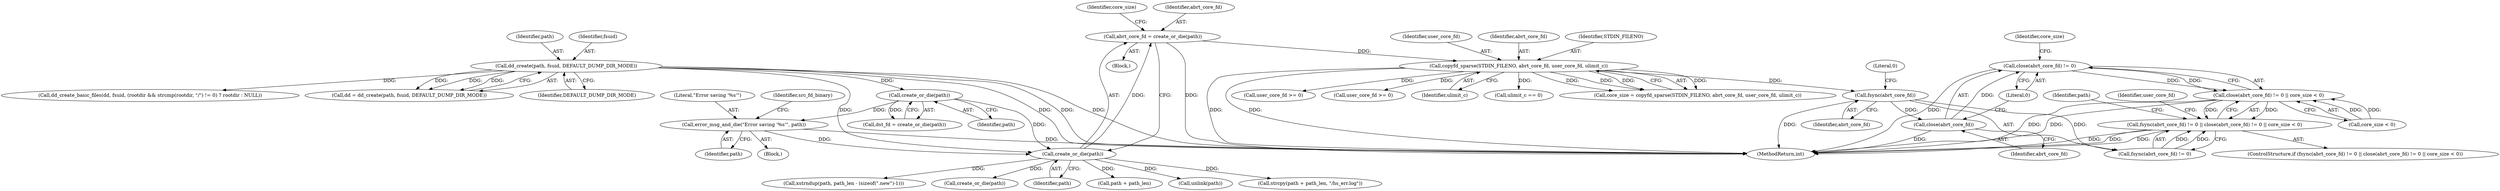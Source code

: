 digraph "0_abrt_4f2c1ddd3e3b81d2d5146b883115371f1cada9f9@API" {
"1000918" [label="(Call,close(abrt_core_fd) != 0)"];
"1000919" [label="(Call,close(abrt_core_fd))"];
"1000914" [label="(Call,fsync(abrt_core_fd))"];
"1000906" [label="(Call,copyfd_sparse(STDIN_FILENO, abrt_core_fd, user_core_fd, ulimit_c))"];
"1000899" [label="(Call,abrt_core_fd = create_or_die(path))"];
"1000901" [label="(Call,create_or_die(path))"];
"1000893" [label="(Call,error_msg_and_die(\"Error saving '%s'\", path))"];
"1000867" [label="(Call,create_or_die(path))"];
"1000618" [label="(Call,dd_create(path, fsuid, DEFAULT_DUMP_DIR_MODE))"];
"1000917" [label="(Call,close(abrt_core_fd) != 0 || core_size < 0)"];
"1000912" [label="(Call,fsync(abrt_core_fd) != 0 || close(abrt_core_fd) != 0 || core_size < 0)"];
"1000923" [label="(Identifier,core_size)"];
"1000931" [label="(Call,user_core_fd >= 0)"];
"1000912" [label="(Call,fsync(abrt_core_fd) != 0 || close(abrt_core_fd) != 0 || core_size < 0)"];
"1000905" [label="(Identifier,core_size)"];
"1001055" [label="(Call,xstrndup(path, path_len - (sizeof(\".new\")-1)))"];
"1000618" [label="(Call,dd_create(path, fsuid, DEFAULT_DUMP_DIR_MODE))"];
"1000630" [label="(Call,dd_create_basic_files(dd, fsuid, (rootdir && strcmp(rootdir, \"/\") != 0) ? rootdir : NULL))"];
"1000899" [label="(Call,abrt_core_fd = create_or_die(path))"];
"1000908" [label="(Identifier,abrt_core_fd)"];
"1000910" [label="(Identifier,ulimit_c)"];
"1001019" [label="(Call,create_or_die(path))"];
"1000922" [label="(Call,core_size < 0)"];
"1000958" [label="(Call,ulimit_c == 0)"];
"1000907" [label="(Identifier,STDIN_FILENO)"];
"1000927" [label="(Identifier,path)"];
"1000921" [label="(Literal,0)"];
"1000913" [label="(Call,fsync(abrt_core_fd) != 0)"];
"1000616" [label="(Call,dd = dd_create(path, fsuid, DEFAULT_DUMP_DIR_MODE))"];
"1000945" [label="(Identifier,user_core_fd)"];
"1000917" [label="(Call,close(abrt_core_fd) != 0 || core_size < 0)"];
"1000894" [label="(Literal,\"Error saving '%s'\")"];
"1000902" [label="(Identifier,path)"];
"1000919" [label="(Call,close(abrt_core_fd))"];
"1000890" [label="(Block,)"];
"1000920" [label="(Identifier,abrt_core_fd)"];
"1000895" [label="(Identifier,path)"];
"1000916" [label="(Literal,0)"];
"1000621" [label="(Identifier,DEFAULT_DUMP_DIR_MODE)"];
"1000904" [label="(Call,core_size = copyfd_sparse(STDIN_FILENO, abrt_core_fd, user_core_fd, ulimit_c))"];
"1000911" [label="(ControlStructure,if (fsync(abrt_core_fd) != 0 || close(abrt_core_fd) != 0 || core_size < 0))"];
"1000867" [label="(Call,create_or_die(path))"];
"1000624" [label="(Block,)"];
"1001012" [label="(Call,path + path_len)"];
"1000619" [label="(Identifier,path)"];
"1000918" [label="(Call,close(abrt_core_fd) != 0)"];
"1000620" [label="(Identifier,fsuid)"];
"1000900" [label="(Identifier,abrt_core_fd)"];
"1000914" [label="(Call,fsync(abrt_core_fd))"];
"1000906" [label="(Call,copyfd_sparse(STDIN_FILENO, abrt_core_fd, user_core_fd, ulimit_c))"];
"1000915" [label="(Identifier,abrt_core_fd)"];
"1000926" [label="(Call,unlink(path))"];
"1000893" [label="(Call,error_msg_and_die(\"Error saving '%s'\", path))"];
"1001180" [label="(MethodReturn,int)"];
"1000909" [label="(Identifier,user_core_fd)"];
"1001011" [label="(Call,strcpy(path + path_len, \"/hs_err.log\"))"];
"1000901" [label="(Call,create_or_die(path))"];
"1000865" [label="(Call,dst_fd = create_or_die(path))"];
"1000868" [label="(Identifier,path)"];
"1000897" [label="(Identifier,src_fd_binary)"];
"1000944" [label="(Call,user_core_fd >= 0)"];
"1000918" -> "1000917"  [label="AST: "];
"1000918" -> "1000921"  [label="CFG: "];
"1000919" -> "1000918"  [label="AST: "];
"1000921" -> "1000918"  [label="AST: "];
"1000923" -> "1000918"  [label="CFG: "];
"1000917" -> "1000918"  [label="CFG: "];
"1000918" -> "1001180"  [label="DDG: "];
"1000918" -> "1000917"  [label="DDG: "];
"1000918" -> "1000917"  [label="DDG: "];
"1000919" -> "1000918"  [label="DDG: "];
"1000919" -> "1000920"  [label="CFG: "];
"1000920" -> "1000919"  [label="AST: "];
"1000921" -> "1000919"  [label="CFG: "];
"1000919" -> "1001180"  [label="DDG: "];
"1000914" -> "1000919"  [label="DDG: "];
"1000914" -> "1000913"  [label="AST: "];
"1000914" -> "1000915"  [label="CFG: "];
"1000915" -> "1000914"  [label="AST: "];
"1000916" -> "1000914"  [label="CFG: "];
"1000914" -> "1001180"  [label="DDG: "];
"1000914" -> "1000913"  [label="DDG: "];
"1000906" -> "1000914"  [label="DDG: "];
"1000906" -> "1000904"  [label="AST: "];
"1000906" -> "1000910"  [label="CFG: "];
"1000907" -> "1000906"  [label="AST: "];
"1000908" -> "1000906"  [label="AST: "];
"1000909" -> "1000906"  [label="AST: "];
"1000910" -> "1000906"  [label="AST: "];
"1000904" -> "1000906"  [label="CFG: "];
"1000906" -> "1001180"  [label="DDG: "];
"1000906" -> "1001180"  [label="DDG: "];
"1000906" -> "1000904"  [label="DDG: "];
"1000906" -> "1000904"  [label="DDG: "];
"1000906" -> "1000904"  [label="DDG: "];
"1000906" -> "1000904"  [label="DDG: "];
"1000899" -> "1000906"  [label="DDG: "];
"1000906" -> "1000931"  [label="DDG: "];
"1000906" -> "1000944"  [label="DDG: "];
"1000906" -> "1000958"  [label="DDG: "];
"1000899" -> "1000624"  [label="AST: "];
"1000899" -> "1000901"  [label="CFG: "];
"1000900" -> "1000899"  [label="AST: "];
"1000901" -> "1000899"  [label="AST: "];
"1000905" -> "1000899"  [label="CFG: "];
"1000899" -> "1001180"  [label="DDG: "];
"1000901" -> "1000899"  [label="DDG: "];
"1000901" -> "1000902"  [label="CFG: "];
"1000902" -> "1000901"  [label="AST: "];
"1000893" -> "1000901"  [label="DDG: "];
"1000618" -> "1000901"  [label="DDG: "];
"1000867" -> "1000901"  [label="DDG: "];
"1000901" -> "1000926"  [label="DDG: "];
"1000901" -> "1001011"  [label="DDG: "];
"1000901" -> "1001012"  [label="DDG: "];
"1000901" -> "1001019"  [label="DDG: "];
"1000901" -> "1001055"  [label="DDG: "];
"1000893" -> "1000890"  [label="AST: "];
"1000893" -> "1000895"  [label="CFG: "];
"1000894" -> "1000893"  [label="AST: "];
"1000895" -> "1000893"  [label="AST: "];
"1000897" -> "1000893"  [label="CFG: "];
"1000893" -> "1001180"  [label="DDG: "];
"1000867" -> "1000893"  [label="DDG: "];
"1000867" -> "1000865"  [label="AST: "];
"1000867" -> "1000868"  [label="CFG: "];
"1000868" -> "1000867"  [label="AST: "];
"1000865" -> "1000867"  [label="CFG: "];
"1000867" -> "1000865"  [label="DDG: "];
"1000618" -> "1000867"  [label="DDG: "];
"1000618" -> "1000616"  [label="AST: "];
"1000618" -> "1000621"  [label="CFG: "];
"1000619" -> "1000618"  [label="AST: "];
"1000620" -> "1000618"  [label="AST: "];
"1000621" -> "1000618"  [label="AST: "];
"1000616" -> "1000618"  [label="CFG: "];
"1000618" -> "1001180"  [label="DDG: "];
"1000618" -> "1001180"  [label="DDG: "];
"1000618" -> "1001180"  [label="DDG: "];
"1000618" -> "1000616"  [label="DDG: "];
"1000618" -> "1000616"  [label="DDG: "];
"1000618" -> "1000616"  [label="DDG: "];
"1000618" -> "1000630"  [label="DDG: "];
"1000917" -> "1000912"  [label="AST: "];
"1000917" -> "1000922"  [label="CFG: "];
"1000922" -> "1000917"  [label="AST: "];
"1000912" -> "1000917"  [label="CFG: "];
"1000917" -> "1001180"  [label="DDG: "];
"1000917" -> "1001180"  [label="DDG: "];
"1000917" -> "1000912"  [label="DDG: "];
"1000917" -> "1000912"  [label="DDG: "];
"1000922" -> "1000917"  [label="DDG: "];
"1000922" -> "1000917"  [label="DDG: "];
"1000912" -> "1000911"  [label="AST: "];
"1000912" -> "1000913"  [label="CFG: "];
"1000913" -> "1000912"  [label="AST: "];
"1000927" -> "1000912"  [label="CFG: "];
"1000945" -> "1000912"  [label="CFG: "];
"1000912" -> "1001180"  [label="DDG: "];
"1000912" -> "1001180"  [label="DDG: "];
"1000912" -> "1001180"  [label="DDG: "];
"1000913" -> "1000912"  [label="DDG: "];
"1000913" -> "1000912"  [label="DDG: "];
}
